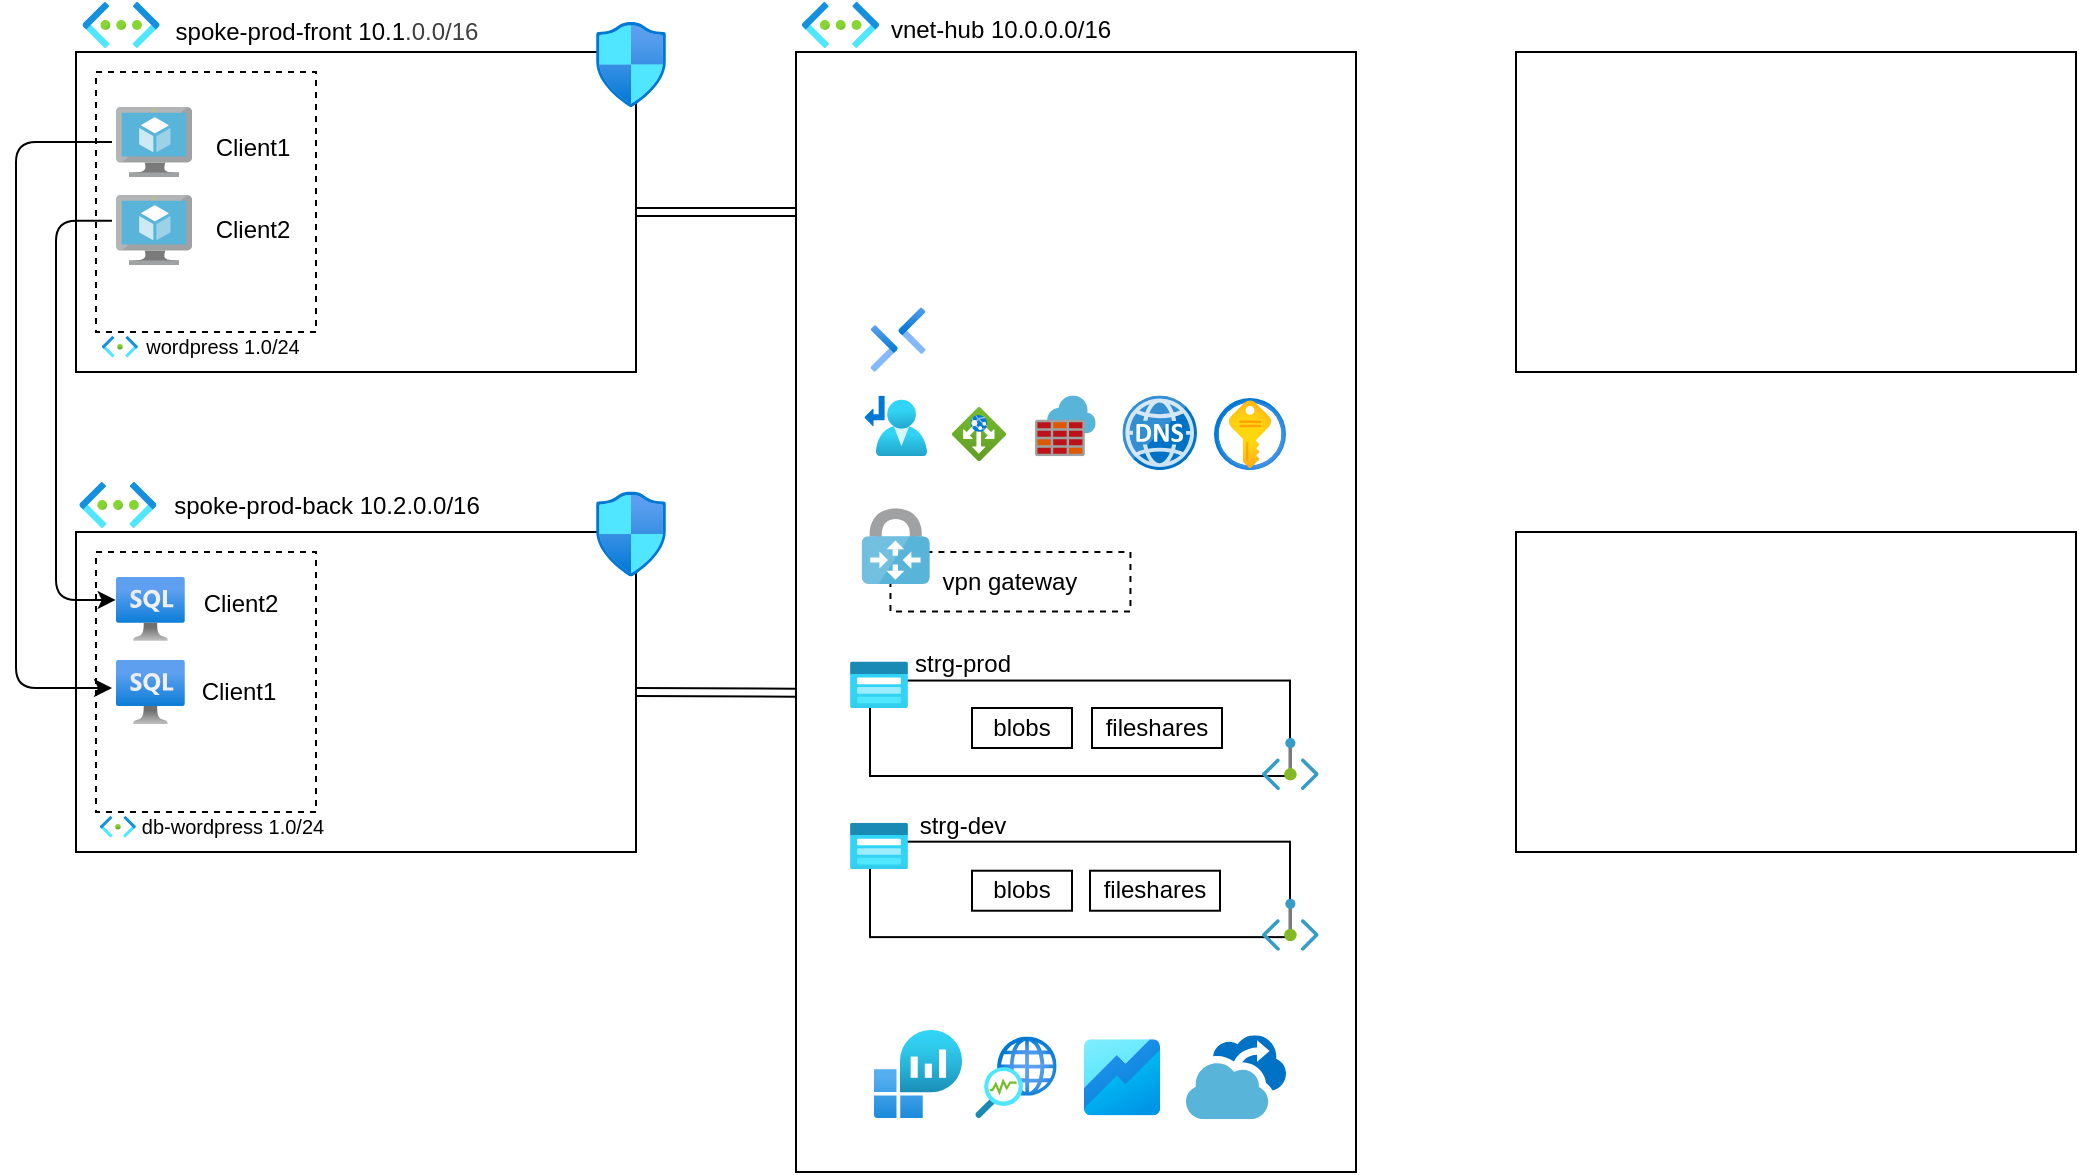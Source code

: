<mxfile>
    <diagram id="cpeDdlYErBjLvj7r26AP" name="Page-1">
        <mxGraphModel dx="86" dy="122" grid="1" gridSize="10" guides="1" tooltips="1" connect="1" arrows="1" fold="1" page="1" pageScale="1" pageWidth="1169" pageHeight="827" math="0" shadow="0">
            <root>
                <mxCell id="0"/>
                <mxCell id="1" parent="0"/>
                <mxCell id="3" value="" style="rounded=0;whiteSpace=wrap;html=1;" parent="1" vertex="1">
                    <mxGeometry x="80" y="160" width="280" height="160" as="geometry"/>
                </mxCell>
                <mxCell id="9" value="" style="rounded=0;whiteSpace=wrap;html=1;dashed=1;" parent="1" vertex="1">
                    <mxGeometry x="90" y="170" width="110" height="130" as="geometry"/>
                </mxCell>
                <mxCell id="2" value="" style="rounded=0;whiteSpace=wrap;html=1;" parent="1" vertex="1">
                    <mxGeometry x="440" y="160" width="280" height="560" as="geometry"/>
                </mxCell>
                <mxCell id="5" value="" style="rounded=0;whiteSpace=wrap;html=1;" parent="1" vertex="1">
                    <mxGeometry x="800" y="160" width="280" height="160" as="geometry"/>
                </mxCell>
                <mxCell id="6" value="" style="rounded=0;whiteSpace=wrap;html=1;" parent="1" vertex="1">
                    <mxGeometry x="800" y="400" width="280" height="160" as="geometry"/>
                </mxCell>
                <mxCell id="10" value="" style="image;aspect=fixed;html=1;points=[];align=center;fontSize=12;image=img/lib/azure2/networking/Subnet.svg;" parent="1" vertex="1">
                    <mxGeometry x="93" y="302" width="17.9" height="10.72" as="geometry"/>
                </mxCell>
                <mxCell id="11" value="" style="image;aspect=fixed;html=1;points=[];align=center;fontSize=12;image=img/lib/azure2/networking/Virtual_Networks.svg;" parent="1" vertex="1">
                    <mxGeometry x="83.25" y="135" width="38.53" height="23" as="geometry"/>
                </mxCell>
                <mxCell id="12" value="" style="rounded=0;whiteSpace=wrap;html=1;" parent="1" vertex="1">
                    <mxGeometry x="80" y="400" width="280" height="160" as="geometry"/>
                </mxCell>
                <mxCell id="13" value="" style="rounded=0;whiteSpace=wrap;html=1;dashed=1;" parent="1" vertex="1">
                    <mxGeometry x="90" y="410" width="110" height="130" as="geometry"/>
                </mxCell>
                <mxCell id="16" value="" style="image;aspect=fixed;html=1;points=[];align=center;fontSize=12;image=img/lib/azure2/networking/Subnet.svg;" parent="1" vertex="1">
                    <mxGeometry x="92" y="542" width="17.9" height="10.72" as="geometry"/>
                </mxCell>
                <mxCell id="18" value="" style="image;aspect=fixed;html=1;points=[];align=center;fontSize=12;image=img/lib/azure2/networking/Virtual_Networks.svg;" parent="1" vertex="1">
                    <mxGeometry x="81.69" y="375" width="38.53" height="23" as="geometry"/>
                </mxCell>
                <mxCell id="19" value="" style="image;aspect=fixed;html=1;points=[];align=center;fontSize=12;image=img/lib/azure2/networking/Virtual_Networks.svg;" parent="1" vertex="1">
                    <mxGeometry x="443" y="135" width="38.53" height="23" as="geometry"/>
                </mxCell>
                <mxCell id="20" value="" style="image;sketch=0;aspect=fixed;html=1;points=[];align=center;fontSize=12;image=img/lib/mscae/DNS.svg;" parent="1" vertex="1">
                    <mxGeometry x="603.23" y="331.77" width="37.28" height="37.28" as="geometry"/>
                </mxCell>
                <mxCell id="25" value="" style="image;sketch=0;aspect=fixed;html=1;points=[];align=center;fontSize=12;image=img/lib/mscae/Virtual_Machine.svg;" parent="1" vertex="1">
                    <mxGeometry x="100" y="187.5" width="38.04" height="35" as="geometry"/>
                </mxCell>
                <mxCell id="26" value="" style="image;sketch=0;aspect=fixed;html=1;points=[];align=center;fontSize=12;image=img/lib/mscae/Virtual_Machine.svg;" parent="1" vertex="1">
                    <mxGeometry x="100" y="231.5" width="38.04" height="35" as="geometry"/>
                </mxCell>
                <mxCell id="27" value="" style="image;aspect=fixed;html=1;points=[];align=center;fontSize=12;image=img/lib/azure2/databases/Azure_SQL_VM.svg;" parent="1" vertex="1">
                    <mxGeometry x="100" y="422.28" width="34.43" height="32.28" as="geometry"/>
                </mxCell>
                <mxCell id="28" value="" style="image;aspect=fixed;html=1;points=[];align=center;fontSize=12;image=img/lib/azure2/databases/Azure_SQL_VM.svg;" parent="1" vertex="1">
                    <mxGeometry x="100" y="463.86" width="34.43" height="32.28" as="geometry"/>
                </mxCell>
                <mxCell id="31" value="" style="image;sketch=0;aspect=fixed;html=1;points=[];align=center;fontSize=12;image=img/lib/mscae/Azure_Firewall.svg;" parent="1" vertex="1">
                    <mxGeometry x="559.48" y="331.77" width="30.36" height="30.36" as="geometry"/>
                </mxCell>
                <mxCell id="32" value="" style="image;aspect=fixed;html=1;points=[];align=center;fontSize=12;image=img/lib/azure2/security/Key_Vaults.svg;" parent="1" vertex="1">
                    <mxGeometry x="649" y="333.05" width="36" height="36" as="geometry"/>
                </mxCell>
                <mxCell id="45" value="spoke-prod-front 10.1&lt;span style=&quot;color: rgb(63, 63, 63); background-color: transparent;&quot;&gt;.0.0/16&lt;/span&gt;" style="text;html=1;align=center;verticalAlign=middle;resizable=0;points=[];autosize=1;strokeColor=none;fillColor=none;" parent="1" vertex="1">
                    <mxGeometry x="120.22" y="135" width="170" height="30" as="geometry"/>
                </mxCell>
                <mxCell id="47" value="spoke-prod-back 10.2.0.0/16" style="text;html=1;align=center;verticalAlign=middle;resizable=0;points=[];autosize=1;strokeColor=none;fillColor=none;" parent="1" vertex="1">
                    <mxGeometry x="115.22" y="371.5" width="180" height="30" as="geometry"/>
                </mxCell>
                <mxCell id="49" value="vnet-hub 10.0.0.0/16" style="text;html=1;align=center;verticalAlign=middle;resizable=0;points=[];autosize=1;strokeColor=none;fillColor=none;" parent="1" vertex="1">
                    <mxGeometry x="477.23" y="134" width="130" height="30" as="geometry"/>
                </mxCell>
                <mxCell id="53" value="wordpress 1.0/24" style="text;html=1;align=center;verticalAlign=middle;resizable=0;points=[];autosize=1;strokeColor=none;fillColor=none;fontSize=10;" parent="1" vertex="1">
                    <mxGeometry x="103" y="292.36" width="100" height="30" as="geometry"/>
                </mxCell>
                <mxCell id="54" value="Client1" style="text;html=1;align=center;verticalAlign=middle;resizable=0;points=[];autosize=1;strokeColor=none;fillColor=none;" parent="1" vertex="1">
                    <mxGeometry x="138.04" y="192.5" width="60" height="30" as="geometry"/>
                </mxCell>
                <mxCell id="55" value="Client2" style="text;html=1;align=center;verticalAlign=middle;resizable=0;points=[];autosize=1;strokeColor=none;fillColor=none;" parent="1" vertex="1">
                    <mxGeometry x="138.0" y="233.5" width="60" height="30" as="geometry"/>
                </mxCell>
                <mxCell id="56" value="db-wordpress 1.0/24" style="text;html=1;align=center;verticalAlign=middle;resizable=0;points=[];autosize=1;strokeColor=none;fillColor=none;fontSize=10;" parent="1" vertex="1">
                    <mxGeometry x="103" y="532.36" width="110" height="30" as="geometry"/>
                </mxCell>
                <mxCell id="57" value="" style="image;aspect=fixed;html=1;points=[];align=center;fontSize=12;image=img/lib/azure2/networking/Network_Security_Groups.svg;" parent="1" vertex="1">
                    <mxGeometry x="340" y="145" width="35" height="42.5" as="geometry"/>
                </mxCell>
                <mxCell id="58" value="" style="image;aspect=fixed;html=1;points=[];align=center;fontSize=12;image=img/lib/azure2/networking/Network_Security_Groups.svg;" parent="1" vertex="1">
                    <mxGeometry x="340" y="379.78" width="35" height="42.5" as="geometry"/>
                </mxCell>
                <mxCell id="61" value="" style="image;aspect=fixed;html=1;points=[];align=center;fontSize=12;image=img/lib/azure2/management_governance/Log_Analytics_Workspaces.svg;" parent="1" vertex="1">
                    <mxGeometry x="479" y="649" width="44" height="44" as="geometry"/>
                </mxCell>
                <mxCell id="62" value="" style="image;aspect=fixed;html=1;points=[];align=center;fontSize=12;image=img/lib/azure2/networking/Network_Watcher.svg;" parent="1" vertex="1">
                    <mxGeometry x="529.64" y="652.28" width="40.72" height="40.72" as="geometry"/>
                </mxCell>
                <mxCell id="63" value="" style="image;aspect=fixed;html=1;points=[];align=center;fontSize=12;image=img/lib/azure2/analytics/Azure_Workbooks.svg;" parent="1" vertex="1">
                    <mxGeometry x="584" y="653.64" width="38" height="38" as="geometry"/>
                </mxCell>
                <mxCell id="65" value="" style="image;sketch=0;aspect=fixed;html=1;points=[];align=center;fontSize=12;image=img/lib/mscae/Backup.svg;" parent="1" vertex="1">
                    <mxGeometry x="635" y="651.64" width="50" height="42" as="geometry"/>
                </mxCell>
                <mxCell id="66" style="edgeStyle=none;html=1;exitX=1;exitY=0.5;exitDx=0;exitDy=0;shape=link;startArrow=block;strokeWidth=1;" parent="1" source="3" edge="1">
                    <mxGeometry relative="1" as="geometry">
                        <mxPoint x="440" y="240" as="targetPoint"/>
                    </mxGeometry>
                </mxCell>
                <mxCell id="68" style="edgeStyle=none;html=1;exitX=1;exitY=0.5;exitDx=0;exitDy=0;entryX=0;entryY=0.572;entryDx=0;entryDy=0;entryPerimeter=0;shape=link;startArrow=block;strokeWidth=1;" parent="1" source="12" target="2" edge="1">
                    <mxGeometry relative="1" as="geometry"/>
                </mxCell>
                <mxCell id="70" value="" style="image;aspect=fixed;html=1;points=[];align=center;fontSize=12;image=img/lib/azure2/networking/Route_Tables.svg;" parent="1" vertex="1">
                    <mxGeometry x="474.19" y="331.77" width="31.34" height="30.36" as="geometry"/>
                </mxCell>
                <mxCell id="71" value="Client2" style="text;html=1;align=center;verticalAlign=middle;resizable=0;points=[];autosize=1;strokeColor=none;fillColor=none;" parent="1" vertex="1">
                    <mxGeometry x="131.53" y="421" width="60" height="30" as="geometry"/>
                </mxCell>
                <mxCell id="72" value="Client1" style="text;html=1;align=center;verticalAlign=middle;resizable=0;points=[];autosize=1;strokeColor=none;fillColor=none;" parent="1" vertex="1">
                    <mxGeometry x="131.43" y="465" width="60" height="30" as="geometry"/>
                </mxCell>
                <mxCell id="80" value="" style="group" parent="1" vertex="1" connectable="0">
                    <mxGeometry x="467" y="532.36" width="234.36" height="77" as="geometry"/>
                </mxCell>
                <mxCell id="33" value="" style="rounded=0;whiteSpace=wrap;html=1;" parent="80" vertex="1">
                    <mxGeometry x="10" y="22.48" width="210" height="47.72" as="geometry"/>
                </mxCell>
                <mxCell id="34" value="" style="image;aspect=fixed;html=1;points=[];align=center;fontSize=12;image=img/lib/azure2/storage/Storage_Accounts_Classic.svg;" parent="80" vertex="1">
                    <mxGeometry y="13" width="29" height="23.2" as="geometry"/>
                </mxCell>
                <mxCell id="38" value="strg-dev" style="text;html=1;align=center;verticalAlign=middle;resizable=0;points=[];autosize=1;strokeColor=none;fillColor=none;" parent="80" vertex="1">
                    <mxGeometry x="20.87" width="70" height="30" as="geometry"/>
                </mxCell>
                <mxCell id="39" value="blobs" style="whiteSpace=wrap;html=1;" parent="80" vertex="1">
                    <mxGeometry x="61" y="37" width="50" height="20" as="geometry"/>
                </mxCell>
                <mxCell id="40" value="fileshares" style="whiteSpace=wrap;html=1;" parent="80" vertex="1">
                    <mxGeometry x="120" y="37" width="65" height="20" as="geometry"/>
                </mxCell>
                <mxCell id="41" value="" style="image;aspect=fixed;html=1;points=[];align=center;fontSize=12;image=img/lib/azure2/networking/Private_Endpoint.svg;" parent="80" vertex="1">
                    <mxGeometry x="206" y="51" width="28.36" height="26" as="geometry"/>
                </mxCell>
                <mxCell id="81" value="" style="group" parent="1" vertex="1" connectable="0">
                    <mxGeometry x="467" y="451" width="234.36" height="78" as="geometry"/>
                </mxCell>
                <mxCell id="30" value="" style="rounded=0;whiteSpace=wrap;html=1;" parent="81" vertex="1">
                    <mxGeometry x="10" y="23.28" width="210" height="47.72" as="geometry"/>
                </mxCell>
                <mxCell id="29" value="" style="image;aspect=fixed;html=1;points=[];align=center;fontSize=12;image=img/lib/azure2/storage/Storage_Accounts_Classic.svg;" parent="81" vertex="1">
                    <mxGeometry y="13.8" width="29" height="23.2" as="geometry"/>
                </mxCell>
                <mxCell id="35" value="blobs" style="whiteSpace=wrap;html=1;" parent="81" vertex="1">
                    <mxGeometry x="61" y="37" width="50" height="20" as="geometry"/>
                </mxCell>
                <mxCell id="36" value="fileshares" style="whiteSpace=wrap;html=1;" parent="81" vertex="1">
                    <mxGeometry x="121" y="37" width="65" height="20" as="geometry"/>
                </mxCell>
                <mxCell id="37" value="strg-prod" style="text;html=1;align=center;verticalAlign=middle;resizable=0;points=[];autosize=1;strokeColor=none;fillColor=none;" parent="81" vertex="1">
                    <mxGeometry x="20.87" width="70" height="30" as="geometry"/>
                </mxCell>
                <mxCell id="42" value="" style="image;aspect=fixed;html=1;points=[];align=center;fontSize=12;image=img/lib/azure2/networking/Private_Endpoint.svg;" parent="81" vertex="1">
                    <mxGeometry x="206" y="52" width="28.36" height="26" as="geometry"/>
                </mxCell>
                <mxCell id="93" value="vpn gateway" style="whiteSpace=wrap;html=1;dashed=1;" parent="1" vertex="1">
                    <mxGeometry x="487.23" y="410" width="120" height="29.78" as="geometry"/>
                </mxCell>
                <mxCell id="83" value="" style="image;sketch=0;aspect=fixed;html=1;points=[];align=center;fontSize=12;image=img/lib/mscae/VPN_Gateway.svg;" parent="1" vertex="1">
                    <mxGeometry x="472.8" y="388.1" width="34.11" height="37.9" as="geometry"/>
                </mxCell>
                <mxCell id="94" value="" style="image;aspect=fixed;html=1;points=[];align=center;fontSize=12;image=img/lib/azure2/networking/Bastions.svg;" parent="1" vertex="1">
                    <mxGeometry x="477.23" y="287.64" width="27.6" height="32.36" as="geometry"/>
                </mxCell>
                <mxCell id="95" style="edgeStyle=orthogonalEdgeStyle;html=1;exitX=-0.053;exitY=0.5;exitDx=0;exitDy=0;exitPerimeter=0;entryX=-0.058;entryY=0.438;entryDx=0;entryDy=0;entryPerimeter=0;" parent="1" source="25" target="28" edge="1">
                    <mxGeometry relative="1" as="geometry">
                        <mxPoint x="99" y="430" as="targetPoint"/>
                        <Array as="points">
                            <mxPoint x="50" y="205"/>
                            <mxPoint x="50" y="478"/>
                        </Array>
                    </mxGeometry>
                </mxCell>
                <mxCell id="96" style="edgeStyle=orthogonalEdgeStyle;html=1;entryX=-0.004;entryY=0.362;entryDx=0;entryDy=0;entryPerimeter=0;exitX=-0.053;exitY=0.369;exitDx=0;exitDy=0;exitPerimeter=0;" parent="1" source="26" target="27" edge="1">
                    <mxGeometry relative="1" as="geometry">
                        <Array as="points">
                            <mxPoint x="70" y="244"/>
                            <mxPoint x="70" y="434"/>
                        </Array>
                    </mxGeometry>
                </mxCell>
                <mxCell id="97" value="" style="image;aspect=fixed;html=1;points=[];align=center;fontSize=12;image=img/lib/azure2/networking/Application_Gateways.svg;" vertex="1" parent="1">
                    <mxGeometry x="518" y="337.53" width="27.05" height="27.05" as="geometry"/>
                </mxCell>
            </root>
        </mxGraphModel>
    </diagram>
</mxfile>